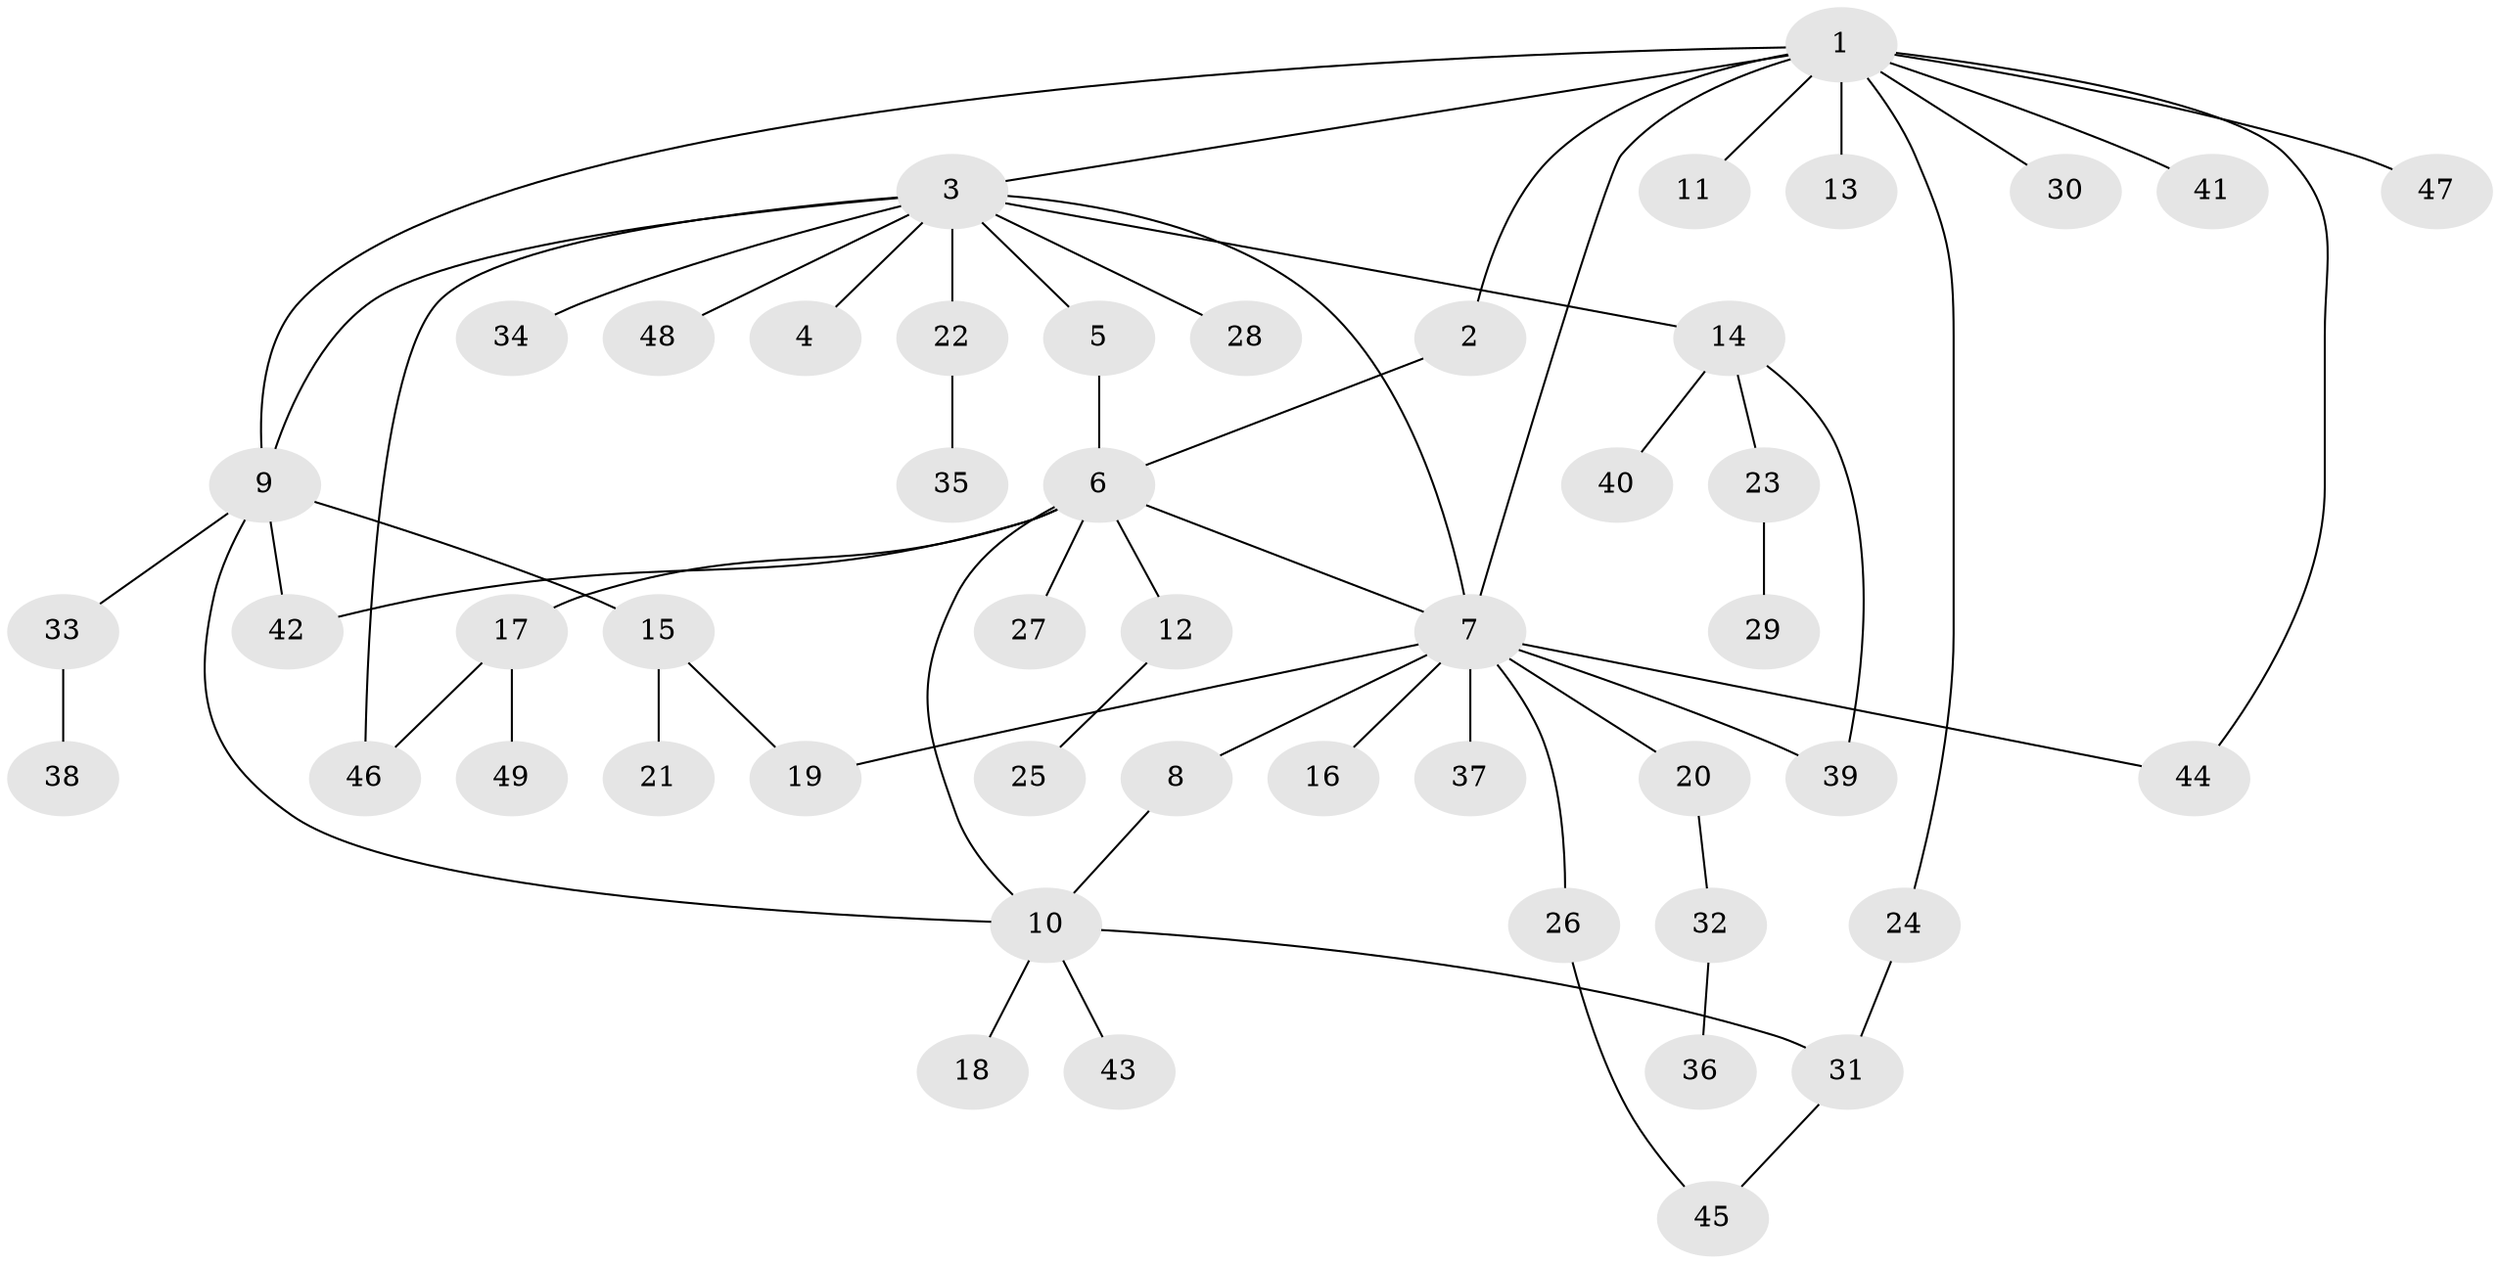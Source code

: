// coarse degree distribution, {5: 0.07142857142857142, 11: 0.07142857142857142, 3: 0.14285714285714285, 1: 0.5714285714285714, 2: 0.14285714285714285}
// Generated by graph-tools (version 1.1) at 2025/19/03/04/25 18:19:42]
// undirected, 49 vertices, 61 edges
graph export_dot {
graph [start="1"]
  node [color=gray90,style=filled];
  1;
  2;
  3;
  4;
  5;
  6;
  7;
  8;
  9;
  10;
  11;
  12;
  13;
  14;
  15;
  16;
  17;
  18;
  19;
  20;
  21;
  22;
  23;
  24;
  25;
  26;
  27;
  28;
  29;
  30;
  31;
  32;
  33;
  34;
  35;
  36;
  37;
  38;
  39;
  40;
  41;
  42;
  43;
  44;
  45;
  46;
  47;
  48;
  49;
  1 -- 2;
  1 -- 3;
  1 -- 7;
  1 -- 9;
  1 -- 11;
  1 -- 13;
  1 -- 24;
  1 -- 30;
  1 -- 41;
  1 -- 44;
  1 -- 47;
  2 -- 6;
  3 -- 4;
  3 -- 5;
  3 -- 7;
  3 -- 9;
  3 -- 14;
  3 -- 22;
  3 -- 28;
  3 -- 34;
  3 -- 46;
  3 -- 48;
  5 -- 6;
  6 -- 7;
  6 -- 10;
  6 -- 12;
  6 -- 17;
  6 -- 27;
  6 -- 42;
  7 -- 8;
  7 -- 16;
  7 -- 19;
  7 -- 20;
  7 -- 26;
  7 -- 37;
  7 -- 39;
  7 -- 44;
  8 -- 10;
  9 -- 10;
  9 -- 15;
  9 -- 33;
  9 -- 42;
  10 -- 18;
  10 -- 31;
  10 -- 43;
  12 -- 25;
  14 -- 23;
  14 -- 39;
  14 -- 40;
  15 -- 19;
  15 -- 21;
  17 -- 46;
  17 -- 49;
  20 -- 32;
  22 -- 35;
  23 -- 29;
  24 -- 31;
  26 -- 45;
  31 -- 45;
  32 -- 36;
  33 -- 38;
}
